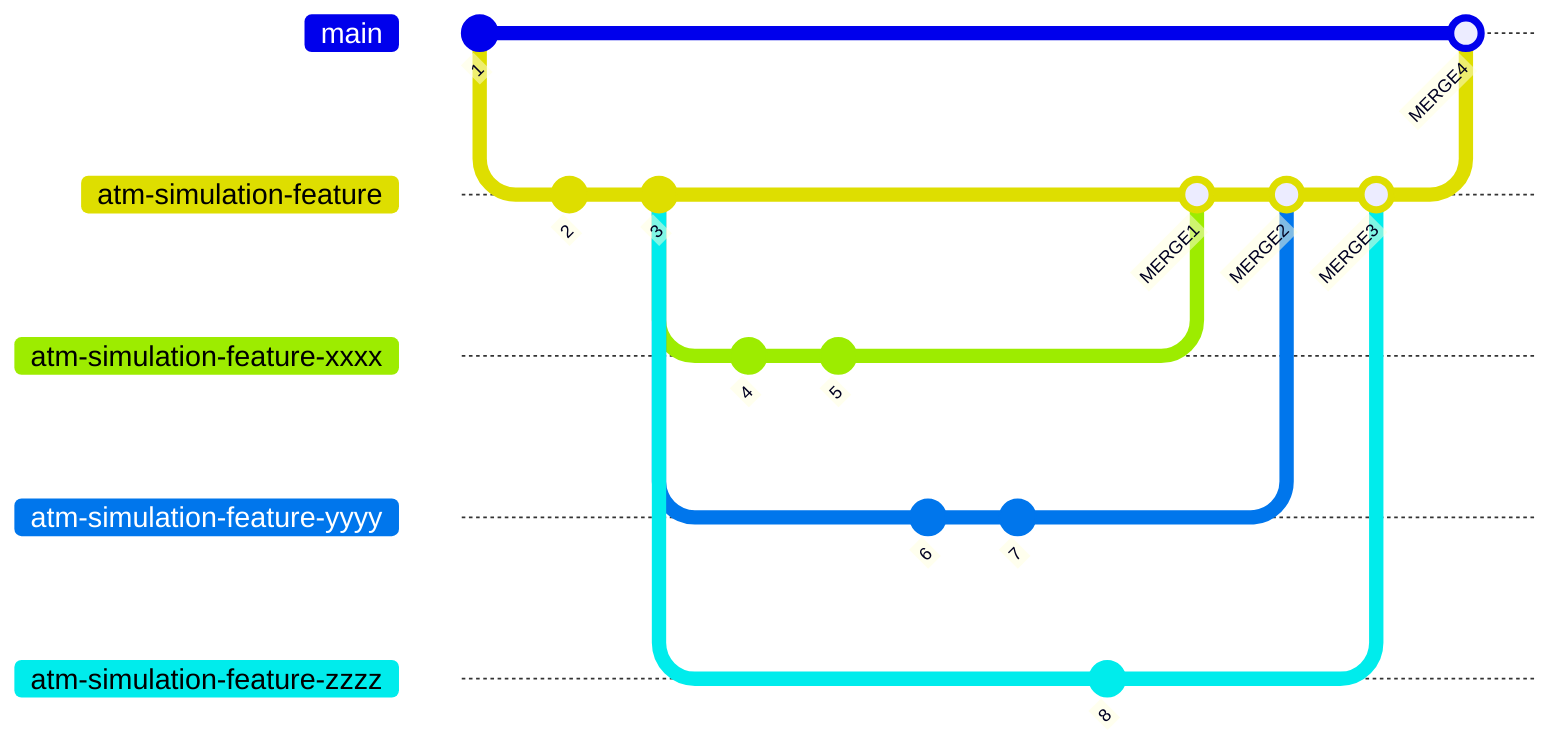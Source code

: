 gitGraph
    commit id: "1"
    branch atm-simulation-feature
    checkout atm-simulation-feature
    commit id: "2"
    commit id: "3"
    branch atm-simulation-feature-xxxx
    branch atm-simulation-feature-yyyy
    branch atm-simulation-feature-zzzz
    checkout atm-simulation-feature-xxxx
    commit id: "4"
    commit id: "5"
    checkout atm-simulation-feature-yyyy
    commit id: "6"
    commit id: "7"
    checkout atm-simulation-feature-zzzz
    commit id: "8"
    checkout atm-simulation-feature
    merge atm-simulation-feature-xxxx id:"MERGE1"
    merge atm-simulation-feature-yyyy id:"MERGE2"
    merge atm-simulation-feature-zzzz id:"MERGE3"
    checkout main
    merge atm-simulation-feature id:"MERGE4"